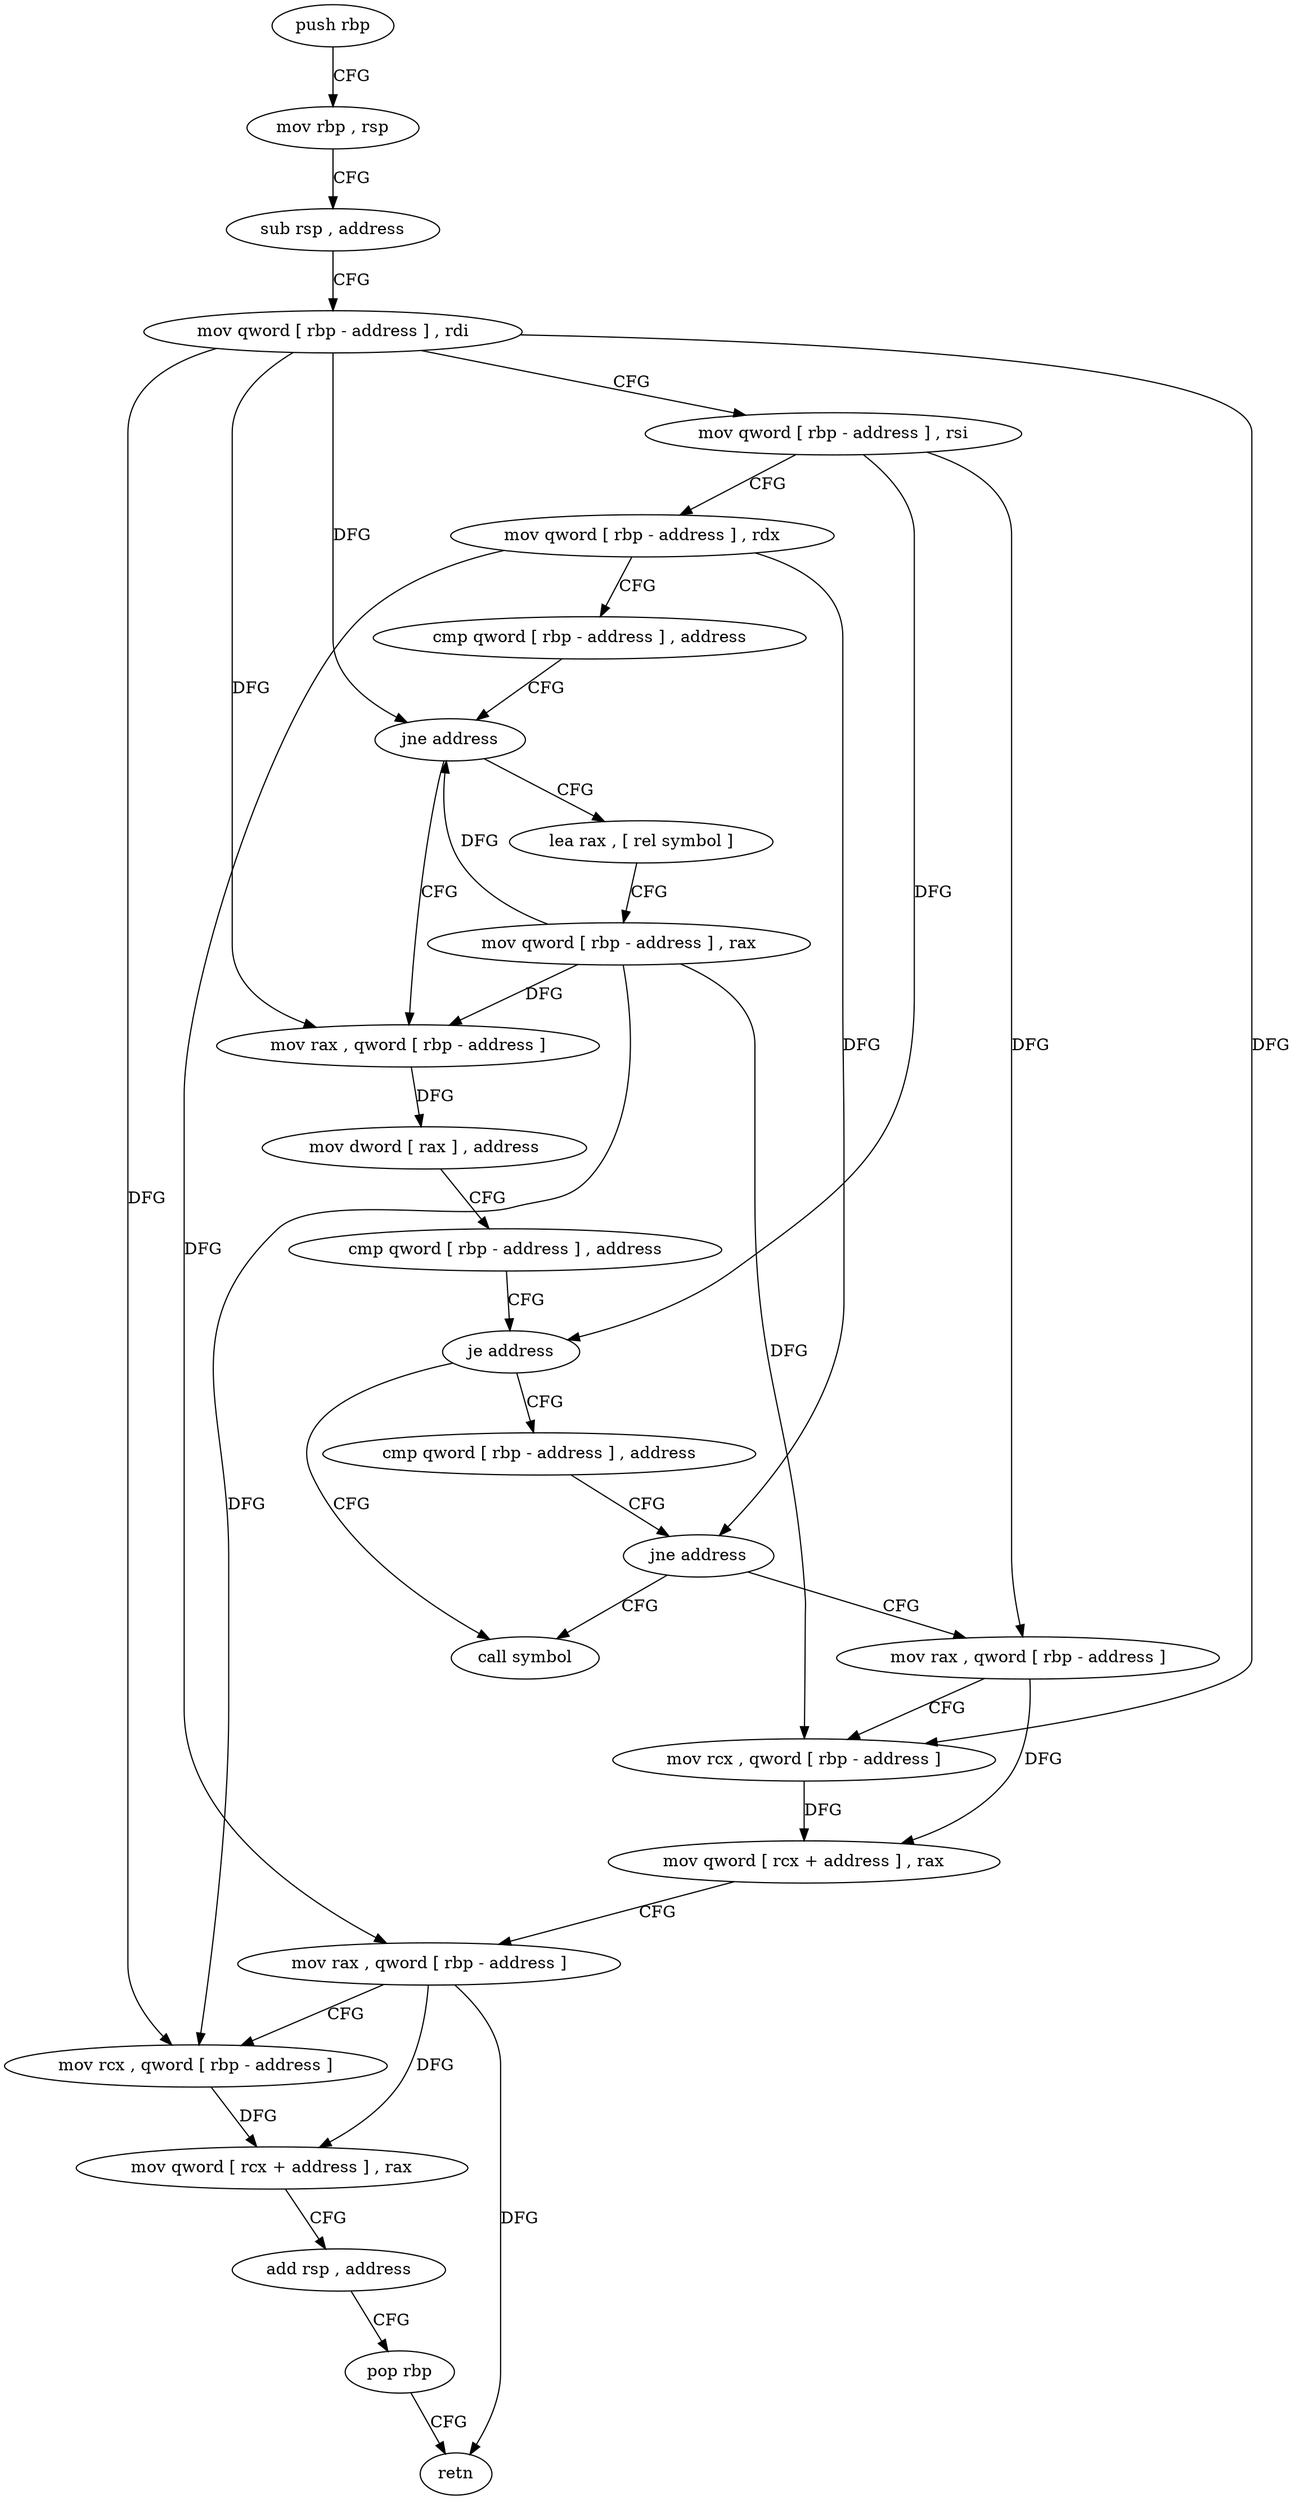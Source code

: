digraph "func" {
"4228096" [label = "push rbp" ]
"4228097" [label = "mov rbp , rsp" ]
"4228100" [label = "sub rsp , address" ]
"4228104" [label = "mov qword [ rbp - address ] , rdi" ]
"4228108" [label = "mov qword [ rbp - address ] , rsi" ]
"4228112" [label = "mov qword [ rbp - address ] , rdx" ]
"4228116" [label = "cmp qword [ rbp - address ] , address" ]
"4228121" [label = "jne address" ]
"4228138" [label = "mov rax , qword [ rbp - address ]" ]
"4228127" [label = "lea rax , [ rel symbol ]" ]
"4228142" [label = "mov dword [ rax ] , address" ]
"4228148" [label = "cmp qword [ rbp - address ] , address" ]
"4228153" [label = "je address" ]
"4228170" [label = "call symbol" ]
"4228159" [label = "cmp qword [ rbp - address ] , address" ]
"4228134" [label = "mov qword [ rbp - address ] , rax" ]
"4228164" [label = "jne address" ]
"4228175" [label = "mov rax , qword [ rbp - address ]" ]
"4228179" [label = "mov rcx , qword [ rbp - address ]" ]
"4228183" [label = "mov qword [ rcx + address ] , rax" ]
"4228187" [label = "mov rax , qword [ rbp - address ]" ]
"4228191" [label = "mov rcx , qword [ rbp - address ]" ]
"4228195" [label = "mov qword [ rcx + address ] , rax" ]
"4228199" [label = "add rsp , address" ]
"4228203" [label = "pop rbp" ]
"4228204" [label = "retn" ]
"4228096" -> "4228097" [ label = "CFG" ]
"4228097" -> "4228100" [ label = "CFG" ]
"4228100" -> "4228104" [ label = "CFG" ]
"4228104" -> "4228108" [ label = "CFG" ]
"4228104" -> "4228121" [ label = "DFG" ]
"4228104" -> "4228138" [ label = "DFG" ]
"4228104" -> "4228179" [ label = "DFG" ]
"4228104" -> "4228191" [ label = "DFG" ]
"4228108" -> "4228112" [ label = "CFG" ]
"4228108" -> "4228153" [ label = "DFG" ]
"4228108" -> "4228175" [ label = "DFG" ]
"4228112" -> "4228116" [ label = "CFG" ]
"4228112" -> "4228164" [ label = "DFG" ]
"4228112" -> "4228187" [ label = "DFG" ]
"4228116" -> "4228121" [ label = "CFG" ]
"4228121" -> "4228138" [ label = "CFG" ]
"4228121" -> "4228127" [ label = "CFG" ]
"4228138" -> "4228142" [ label = "DFG" ]
"4228127" -> "4228134" [ label = "CFG" ]
"4228142" -> "4228148" [ label = "CFG" ]
"4228148" -> "4228153" [ label = "CFG" ]
"4228153" -> "4228170" [ label = "CFG" ]
"4228153" -> "4228159" [ label = "CFG" ]
"4228159" -> "4228164" [ label = "CFG" ]
"4228134" -> "4228138" [ label = "DFG" ]
"4228134" -> "4228121" [ label = "DFG" ]
"4228134" -> "4228179" [ label = "DFG" ]
"4228134" -> "4228191" [ label = "DFG" ]
"4228164" -> "4228175" [ label = "CFG" ]
"4228164" -> "4228170" [ label = "CFG" ]
"4228175" -> "4228179" [ label = "CFG" ]
"4228175" -> "4228183" [ label = "DFG" ]
"4228179" -> "4228183" [ label = "DFG" ]
"4228183" -> "4228187" [ label = "CFG" ]
"4228187" -> "4228191" [ label = "CFG" ]
"4228187" -> "4228195" [ label = "DFG" ]
"4228187" -> "4228204" [ label = "DFG" ]
"4228191" -> "4228195" [ label = "DFG" ]
"4228195" -> "4228199" [ label = "CFG" ]
"4228199" -> "4228203" [ label = "CFG" ]
"4228203" -> "4228204" [ label = "CFG" ]
}
